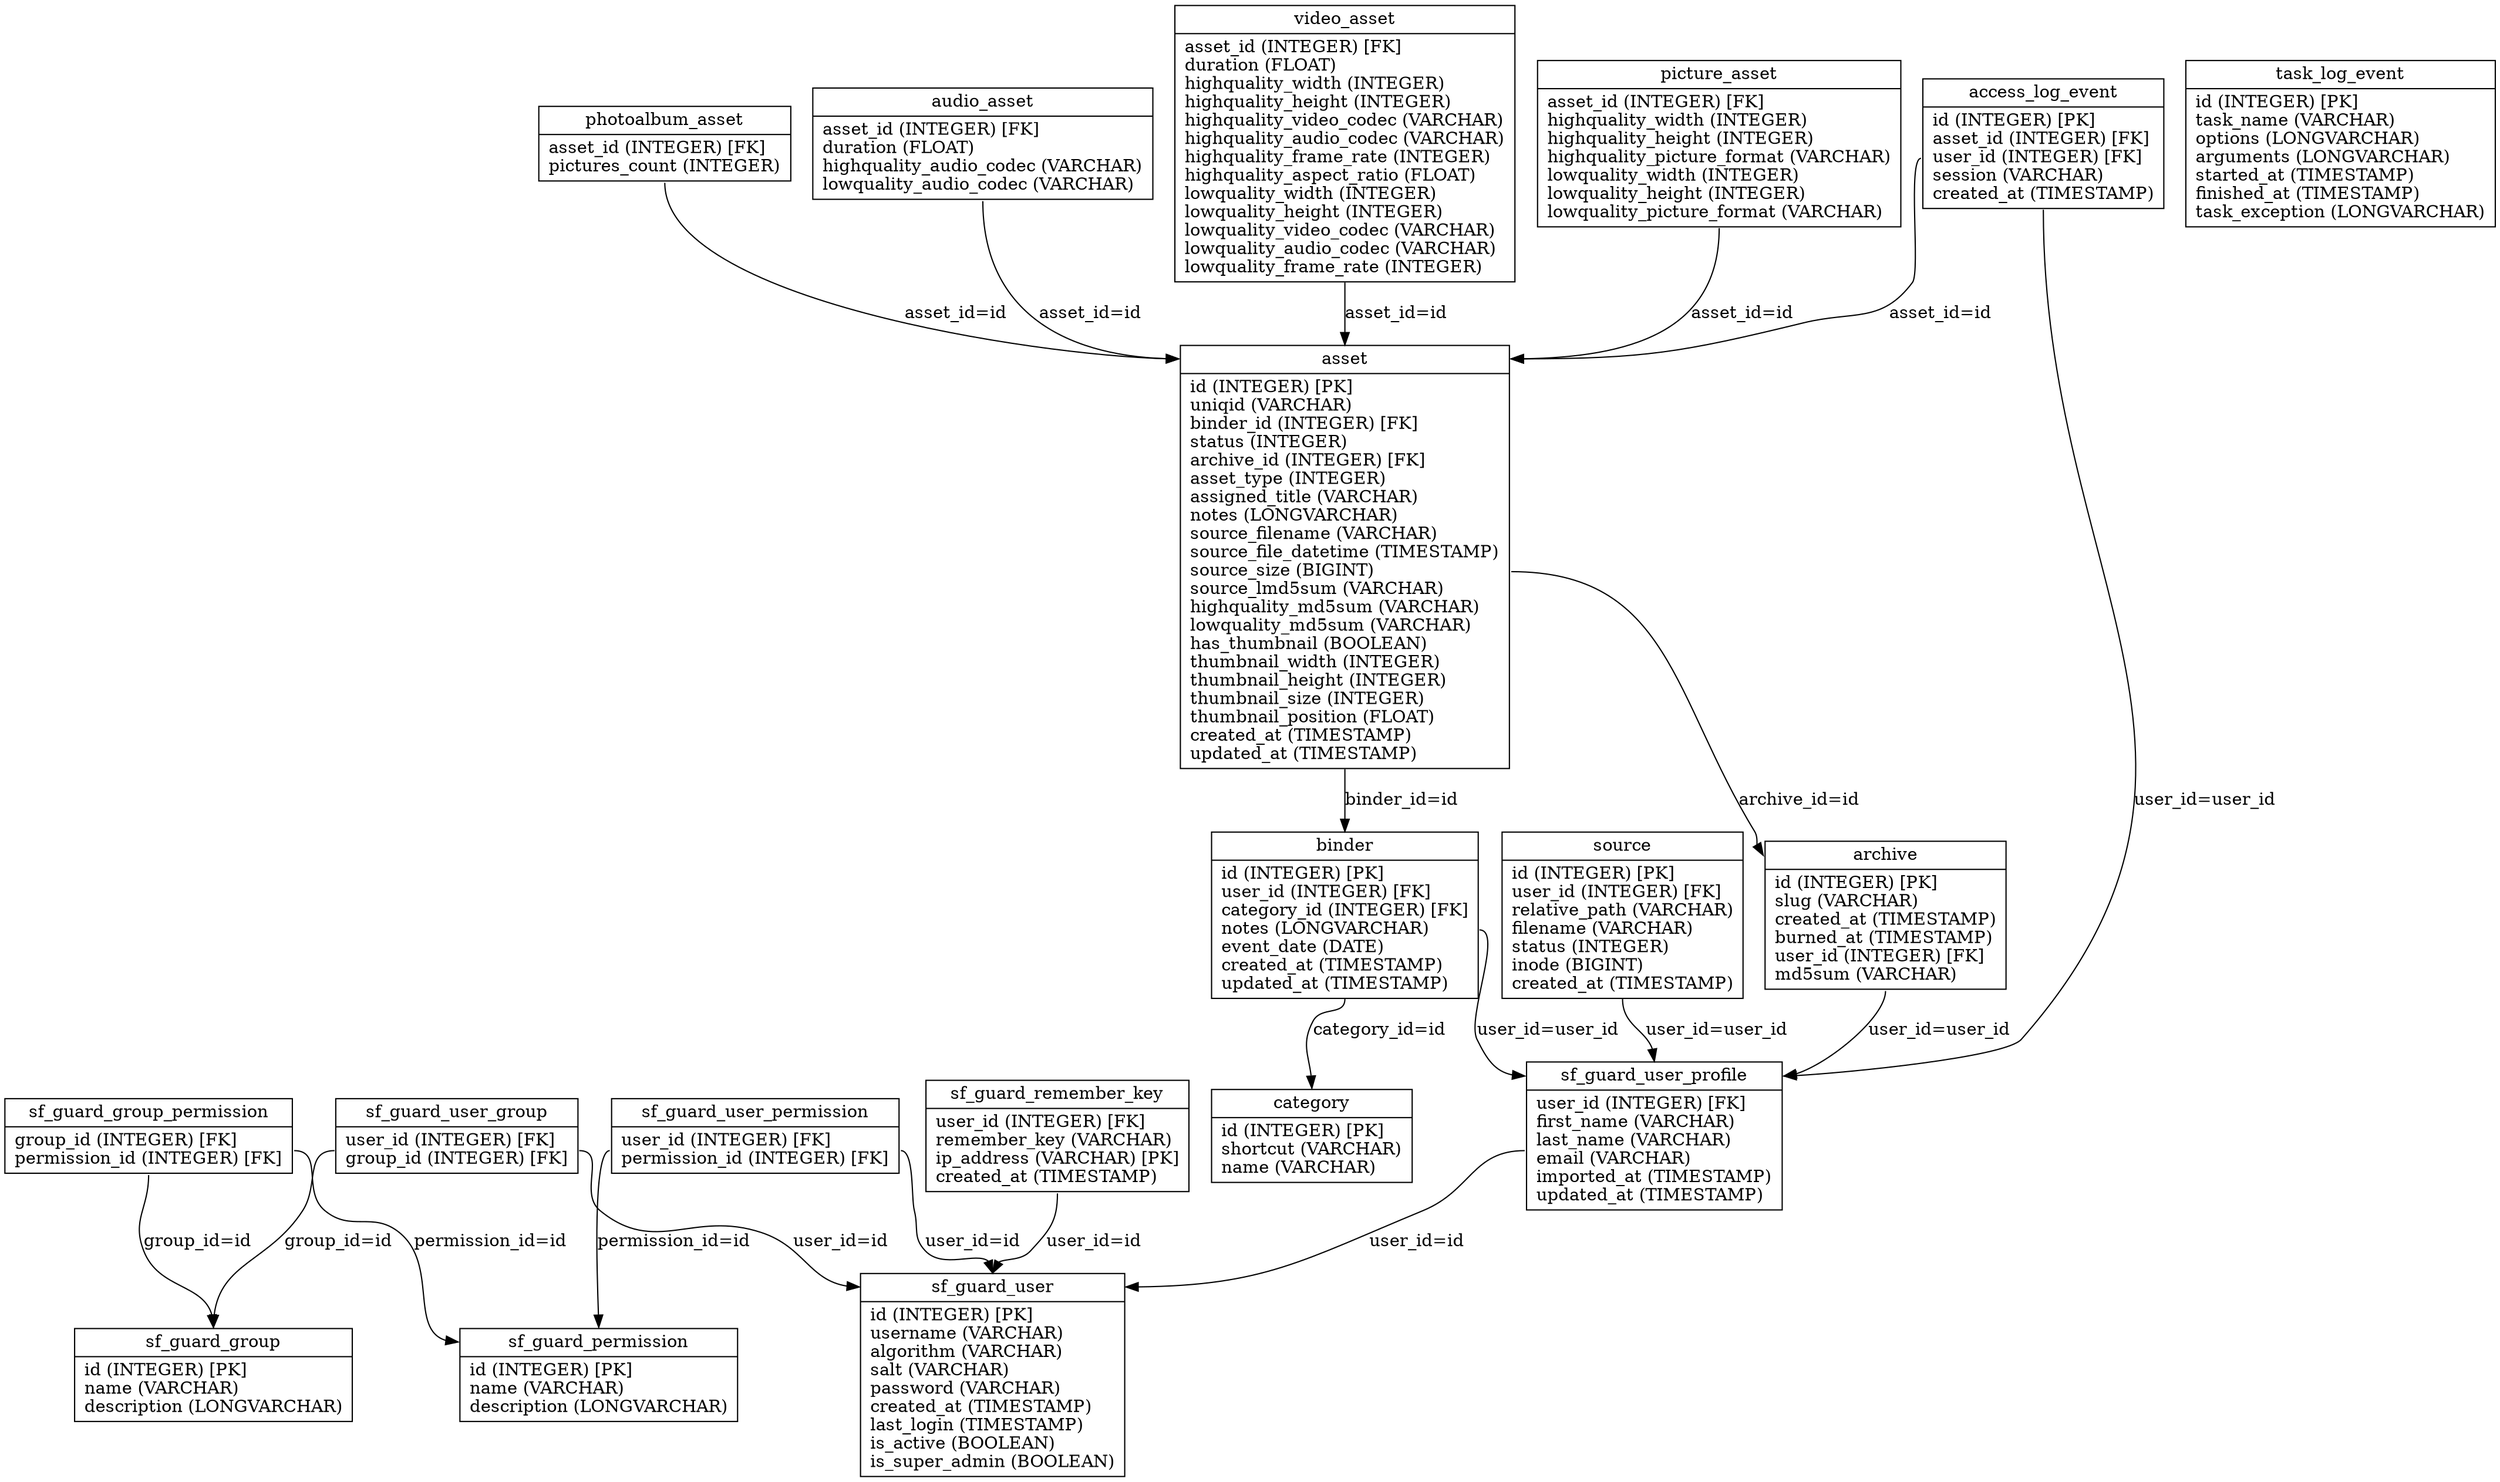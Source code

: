 digraph G {
nodesf_guard_group [label="{<table>sf_guard_group|<cols>id (INTEGER) [PK]\lname (VARCHAR)\ldescription (LONGVARCHAR)\l}", shape=record];
nodesf_guard_permission [label="{<table>sf_guard_permission|<cols>id (INTEGER) [PK]\lname (VARCHAR)\ldescription (LONGVARCHAR)\l}", shape=record];
nodesf_guard_group_permission [label="{<table>sf_guard_group_permission|<cols>group_id (INTEGER) [FK]\lpermission_id (INTEGER) [FK]\l}", shape=record];
nodesf_guard_user [label="{<table>sf_guard_user|<cols>id (INTEGER) [PK]\lusername (VARCHAR)\lalgorithm (VARCHAR)\lsalt (VARCHAR)\lpassword (VARCHAR)\lcreated_at (TIMESTAMP)\llast_login (TIMESTAMP)\lis_active (BOOLEAN)\lis_super_admin (BOOLEAN)\l}", shape=record];
nodesf_guard_user_permission [label="{<table>sf_guard_user_permission|<cols>user_id (INTEGER) [FK]\lpermission_id (INTEGER) [FK]\l}", shape=record];
nodesf_guard_user_group [label="{<table>sf_guard_user_group|<cols>user_id (INTEGER) [FK]\lgroup_id (INTEGER) [FK]\l}", shape=record];
nodesf_guard_remember_key [label="{<table>sf_guard_remember_key|<cols>user_id (INTEGER) [FK]\lremember_key (VARCHAR)\lip_address (VARCHAR) [PK]\lcreated_at (TIMESTAMP)\l}", shape=record];
nodesf_guard_user_profile [label="{<table>sf_guard_user_profile|<cols>user_id (INTEGER) [FK]\lfirst_name (VARCHAR)\llast_name (VARCHAR)\lemail (VARCHAR)\limported_at (TIMESTAMP)\lupdated_at (TIMESTAMP)\l}", shape=record];
nodeasset [label="{<table>asset|<cols>id (INTEGER) [PK]\luniqid (VARCHAR)\lbinder_id (INTEGER) [FK]\lstatus (INTEGER)\larchive_id (INTEGER) [FK]\lasset_type (INTEGER)\lassigned_title (VARCHAR)\lnotes (LONGVARCHAR)\lsource_filename (VARCHAR)\lsource_file_datetime (TIMESTAMP)\lsource_size (BIGINT)\lsource_lmd5sum (VARCHAR)\lhighquality_md5sum (VARCHAR)\llowquality_md5sum (VARCHAR)\lhas_thumbnail (BOOLEAN)\lthumbnail_width (INTEGER)\lthumbnail_height (INTEGER)\lthumbnail_size (INTEGER)\lthumbnail_position (FLOAT)\lcreated_at (TIMESTAMP)\lupdated_at (TIMESTAMP)\l}", shape=record];
nodevideo_asset [label="{<table>video_asset|<cols>asset_id (INTEGER) [FK]\lduration (FLOAT)\lhighquality_width (INTEGER)\lhighquality_height (INTEGER)\lhighquality_video_codec (VARCHAR)\lhighquality_audio_codec (VARCHAR)\lhighquality_frame_rate (INTEGER)\lhighquality_aspect_ratio (FLOAT)\llowquality_width (INTEGER)\llowquality_height (INTEGER)\llowquality_video_codec (VARCHAR)\llowquality_audio_codec (VARCHAR)\llowquality_frame_rate (INTEGER)\l}", shape=record];
nodepicture_asset [label="{<table>picture_asset|<cols>asset_id (INTEGER) [FK]\lhighquality_width (INTEGER)\lhighquality_height (INTEGER)\lhighquality_picture_format (VARCHAR)\llowquality_width (INTEGER)\llowquality_height (INTEGER)\llowquality_picture_format (VARCHAR)\l}", shape=record];
nodephotoalbum_asset [label="{<table>photoalbum_asset|<cols>asset_id (INTEGER) [FK]\lpictures_count (INTEGER)\l}", shape=record];
nodeaudio_asset [label="{<table>audio_asset|<cols>asset_id (INTEGER) [FK]\lduration (FLOAT)\lhighquality_audio_codec (VARCHAR)\llowquality_audio_codec (VARCHAR)\l}", shape=record];
nodebinder [label="{<table>binder|<cols>id (INTEGER) [PK]\luser_id (INTEGER) [FK]\lcategory_id (INTEGER) [FK]\lnotes (LONGVARCHAR)\levent_date (DATE)\lcreated_at (TIMESTAMP)\lupdated_at (TIMESTAMP)\l}", shape=record];
nodearchive [label="{<table>archive|<cols>id (INTEGER) [PK]\lslug (VARCHAR)\lcreated_at (TIMESTAMP)\lburned_at (TIMESTAMP)\luser_id (INTEGER) [FK]\lmd5sum (VARCHAR)\l}", shape=record];
nodecategory [label="{<table>category|<cols>id (INTEGER) [PK]\lshortcut (VARCHAR)\lname (VARCHAR)\l}", shape=record];
nodeaccess_log_event [label="{<table>access_log_event|<cols>id (INTEGER) [PK]\lasset_id (INTEGER) [FK]\luser_id (INTEGER) [FK]\lsession (VARCHAR)\lcreated_at (TIMESTAMP)\l}", shape=record];
nodetask_log_event [label="{<table>task_log_event|<cols>id (INTEGER) [PK]\ltask_name (VARCHAR)\loptions (LONGVARCHAR)\larguments (LONGVARCHAR)\lstarted_at (TIMESTAMP)\lfinished_at (TIMESTAMP)\ltask_exception (LONGVARCHAR)\l}", shape=record];
nodesource [label="{<table>source|<cols>id (INTEGER) [PK]\luser_id (INTEGER) [FK]\lrelative_path (VARCHAR)\lfilename (VARCHAR)\lstatus (INTEGER)\linode (BIGINT)\lcreated_at (TIMESTAMP)\l}", shape=record];

nodesf_guard_group_permission:cols -> nodesf_guard_group:table [label="group_id=id "];
nodesf_guard_group_permission:cols -> nodesf_guard_permission:table [label="permission_id=id "];
nodesf_guard_user_permission:cols -> nodesf_guard_user:table [label="user_id=id "];
nodesf_guard_user_permission:cols -> nodesf_guard_permission:table [label="permission_id=id "];
nodesf_guard_user_group:cols -> nodesf_guard_user:table [label="user_id=id "];
nodesf_guard_user_group:cols -> nodesf_guard_group:table [label="group_id=id "];
nodesf_guard_remember_key:cols -> nodesf_guard_user:table [label="user_id=id "];
nodesf_guard_user_profile:cols -> nodesf_guard_user:table [label="user_id=id "];
nodeasset:cols -> nodebinder:table [label="binder_id=id "];
nodeasset:cols -> nodearchive:table [label="archive_id=id "];
nodevideo_asset:cols -> nodeasset:table [label="asset_id=id "];
nodepicture_asset:cols -> nodeasset:table [label="asset_id=id "];
nodephotoalbum_asset:cols -> nodeasset:table [label="asset_id=id "];
nodeaudio_asset:cols -> nodeasset:table [label="asset_id=id "];
nodebinder:cols -> nodesf_guard_user_profile:table [label="user_id=user_id "];
nodebinder:cols -> nodecategory:table [label="category_id=id "];
nodearchive:cols -> nodesf_guard_user_profile:table [label="user_id=user_id "];
nodeaccess_log_event:cols -> nodeasset:table [label="asset_id=id "];
nodeaccess_log_event:cols -> nodesf_guard_user_profile:table [label="user_id=user_id "];
nodesource:cols -> nodesf_guard_user_profile:table [label="user_id=user_id "];
}
